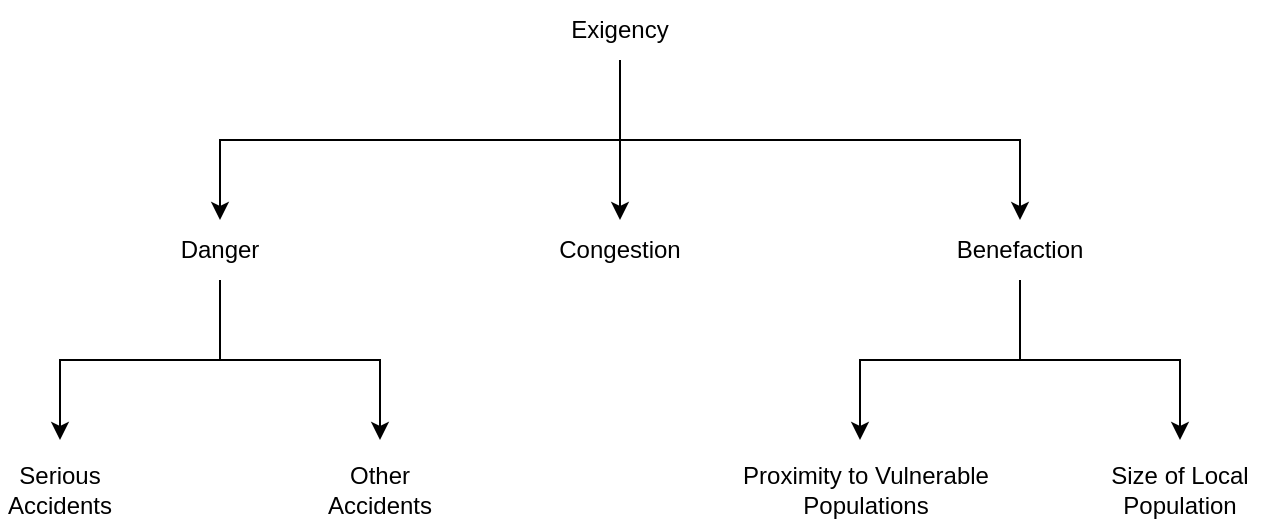 <mxfile version="20.8.16" type="device"><diagram name="Page-1" id="GgIcvg47wQJfOVgAlTD-"><mxGraphModel dx="772" dy="807" grid="1" gridSize="10" guides="1" tooltips="1" connect="1" arrows="1" fold="1" page="1" pageScale="1" pageWidth="827" pageHeight="1169" math="0" shadow="0"><root><mxCell id="0"/><mxCell id="1" parent="0"/><mxCell id="NAV9zEFCAPUGTMXDhuGj-1" value="Exigency" style="text;html=1;strokeColor=none;fillColor=none;align=center;verticalAlign=middle;whiteSpace=wrap;rounded=0;" parent="1" vertex="1"><mxGeometry x="370" y="130" width="60" height="30" as="geometry"/></mxCell><mxCell id="NAV9zEFCAPUGTMXDhuGj-2" value="Serious Accidents" style="text;html=1;strokeColor=none;fillColor=none;align=center;verticalAlign=middle;whiteSpace=wrap;rounded=0;" parent="1" vertex="1"><mxGeometry x="90" y="360" width="60" height="30" as="geometry"/></mxCell><mxCell id="NAV9zEFCAPUGTMXDhuGj-4" value="Danger" style="text;html=1;strokeColor=none;fillColor=none;align=center;verticalAlign=middle;whiteSpace=wrap;rounded=0;" parent="1" vertex="1"><mxGeometry x="170" y="240" width="60" height="30" as="geometry"/></mxCell><mxCell id="NAV9zEFCAPUGTMXDhuGj-5" value="Proximity to Vulnerable Populations" style="text;html=1;strokeColor=none;fillColor=none;align=center;verticalAlign=middle;whiteSpace=wrap;rounded=0;" parent="1" vertex="1"><mxGeometry x="460" y="360" width="126" height="30" as="geometry"/></mxCell><mxCell id="NAV9zEFCAPUGTMXDhuGj-6" value="Other Accidents" style="text;html=1;strokeColor=none;fillColor=none;align=center;verticalAlign=middle;whiteSpace=wrap;rounded=0;" parent="1" vertex="1"><mxGeometry x="250" y="360" width="60" height="30" as="geometry"/></mxCell><mxCell id="NAV9zEFCAPUGTMXDhuGj-7" value="Benefaction" style="text;html=1;strokeColor=none;fillColor=none;align=center;verticalAlign=middle;whiteSpace=wrap;rounded=0;" parent="1" vertex="1"><mxGeometry x="570" y="240" width="60" height="30" as="geometry"/></mxCell><mxCell id="NAV9zEFCAPUGTMXDhuGj-9" value="Size of Local Population" style="text;html=1;strokeColor=none;fillColor=none;align=center;verticalAlign=middle;whiteSpace=wrap;rounded=0;" parent="1" vertex="1"><mxGeometry x="640" y="360" width="80" height="30" as="geometry"/></mxCell><mxCell id="NAV9zEFCAPUGTMXDhuGj-10" value="Congestion" style="text;html=1;strokeColor=none;fillColor=none;align=center;verticalAlign=middle;whiteSpace=wrap;rounded=0;" parent="1" vertex="1"><mxGeometry x="370" y="240" width="60" height="30" as="geometry"/></mxCell><mxCell id="NAV9zEFCAPUGTMXDhuGj-25" value="" style="group" parent="1" vertex="1" connectable="0"><mxGeometry x="200" y="200" width="400" height="40" as="geometry"/></mxCell><mxCell id="NAV9zEFCAPUGTMXDhuGj-26" value="" style="group" parent="NAV9zEFCAPUGTMXDhuGj-25" vertex="1" connectable="0"><mxGeometry y="-40" width="400" height="80" as="geometry"/></mxCell><mxCell id="NAV9zEFCAPUGTMXDhuGj-27" value="" style="endArrow=classic;html=1;rounded=0;exitX=0.5;exitY=1;exitDx=0;exitDy=0;" parent="NAV9zEFCAPUGTMXDhuGj-26" edge="1"><mxGeometry width="50" height="50" relative="1" as="geometry"><mxPoint x="220" y="40" as="sourcePoint"/><mxPoint x="400" y="80" as="targetPoint"/><Array as="points"><mxPoint x="200" y="40"/><mxPoint x="400" y="40"/></Array></mxGeometry></mxCell><mxCell id="NAV9zEFCAPUGTMXDhuGj-28" value="" style="endArrow=classic;html=1;rounded=0;entryX=0.5;entryY=0;entryDx=0;entryDy=0;exitX=0.5;exitY=1;exitDx=0;exitDy=0;" parent="NAV9zEFCAPUGTMXDhuGj-26" edge="1"><mxGeometry width="50" height="50" relative="1" as="geometry"><mxPoint x="200" as="sourcePoint"/><mxPoint y="80" as="targetPoint"/><Array as="points"><mxPoint x="200" y="40"/><mxPoint y="40"/></Array></mxGeometry></mxCell><mxCell id="NAV9zEFCAPUGTMXDhuGj-29" value="" style="endArrow=classic;html=1;rounded=0;" parent="NAV9zEFCAPUGTMXDhuGj-26" edge="1"><mxGeometry width="50" height="50" relative="1" as="geometry"><mxPoint x="200" as="sourcePoint"/><mxPoint x="200" y="80" as="targetPoint"/></mxGeometry></mxCell><mxCell id="NAV9zEFCAPUGTMXDhuGj-30" value="" style="group" parent="1" vertex="1" connectable="0"><mxGeometry x="520" y="310" width="160" height="40" as="geometry"/></mxCell><mxCell id="NAV9zEFCAPUGTMXDhuGj-31" value="" style="group" parent="NAV9zEFCAPUGTMXDhuGj-30" vertex="1" connectable="0"><mxGeometry y="-40" width="160" height="80" as="geometry"/></mxCell><mxCell id="NAV9zEFCAPUGTMXDhuGj-32" value="" style="endArrow=classic;html=1;rounded=0;exitX=0.5;exitY=1;exitDx=0;exitDy=0;" parent="NAV9zEFCAPUGTMXDhuGj-31" edge="1"><mxGeometry width="50" height="50" relative="1" as="geometry"><mxPoint x="88" y="40" as="sourcePoint"/><mxPoint x="160" y="80" as="targetPoint"/><Array as="points"><mxPoint x="80" y="40"/><mxPoint x="160" y="40"/></Array></mxGeometry></mxCell><mxCell id="NAV9zEFCAPUGTMXDhuGj-33" value="" style="endArrow=classic;html=1;rounded=0;entryX=0.5;entryY=0;entryDx=0;entryDy=0;exitX=0.5;exitY=1;exitDx=0;exitDy=0;" parent="NAV9zEFCAPUGTMXDhuGj-31" edge="1"><mxGeometry width="50" height="50" relative="1" as="geometry"><mxPoint x="80" as="sourcePoint"/><mxPoint y="80" as="targetPoint"/><Array as="points"><mxPoint x="80" y="40"/><mxPoint y="40"/></Array></mxGeometry></mxCell><mxCell id="VNEjGkZt8XIyTFXOY4ty-1" value="" style="group" vertex="1" connectable="0" parent="1"><mxGeometry x="120" y="310" width="160" height="40" as="geometry"/></mxCell><mxCell id="VNEjGkZt8XIyTFXOY4ty-2" value="" style="group" vertex="1" connectable="0" parent="VNEjGkZt8XIyTFXOY4ty-1"><mxGeometry y="-40" width="160" height="80" as="geometry"/></mxCell><mxCell id="VNEjGkZt8XIyTFXOY4ty-3" value="" style="endArrow=classic;html=1;rounded=0;exitX=0.5;exitY=1;exitDx=0;exitDy=0;" edge="1" parent="VNEjGkZt8XIyTFXOY4ty-2"><mxGeometry width="50" height="50" relative="1" as="geometry"><mxPoint x="88" y="40" as="sourcePoint"/><mxPoint x="160" y="80" as="targetPoint"/><Array as="points"><mxPoint x="80" y="40"/><mxPoint x="160" y="40"/></Array></mxGeometry></mxCell><mxCell id="VNEjGkZt8XIyTFXOY4ty-4" value="" style="endArrow=classic;html=1;rounded=0;entryX=0.5;entryY=0;entryDx=0;entryDy=0;exitX=0.5;exitY=1;exitDx=0;exitDy=0;" edge="1" parent="VNEjGkZt8XIyTFXOY4ty-2"><mxGeometry width="50" height="50" relative="1" as="geometry"><mxPoint x="80" as="sourcePoint"/><mxPoint y="80" as="targetPoint"/><Array as="points"><mxPoint x="80" y="40"/><mxPoint y="40"/></Array></mxGeometry></mxCell></root></mxGraphModel></diagram></mxfile>